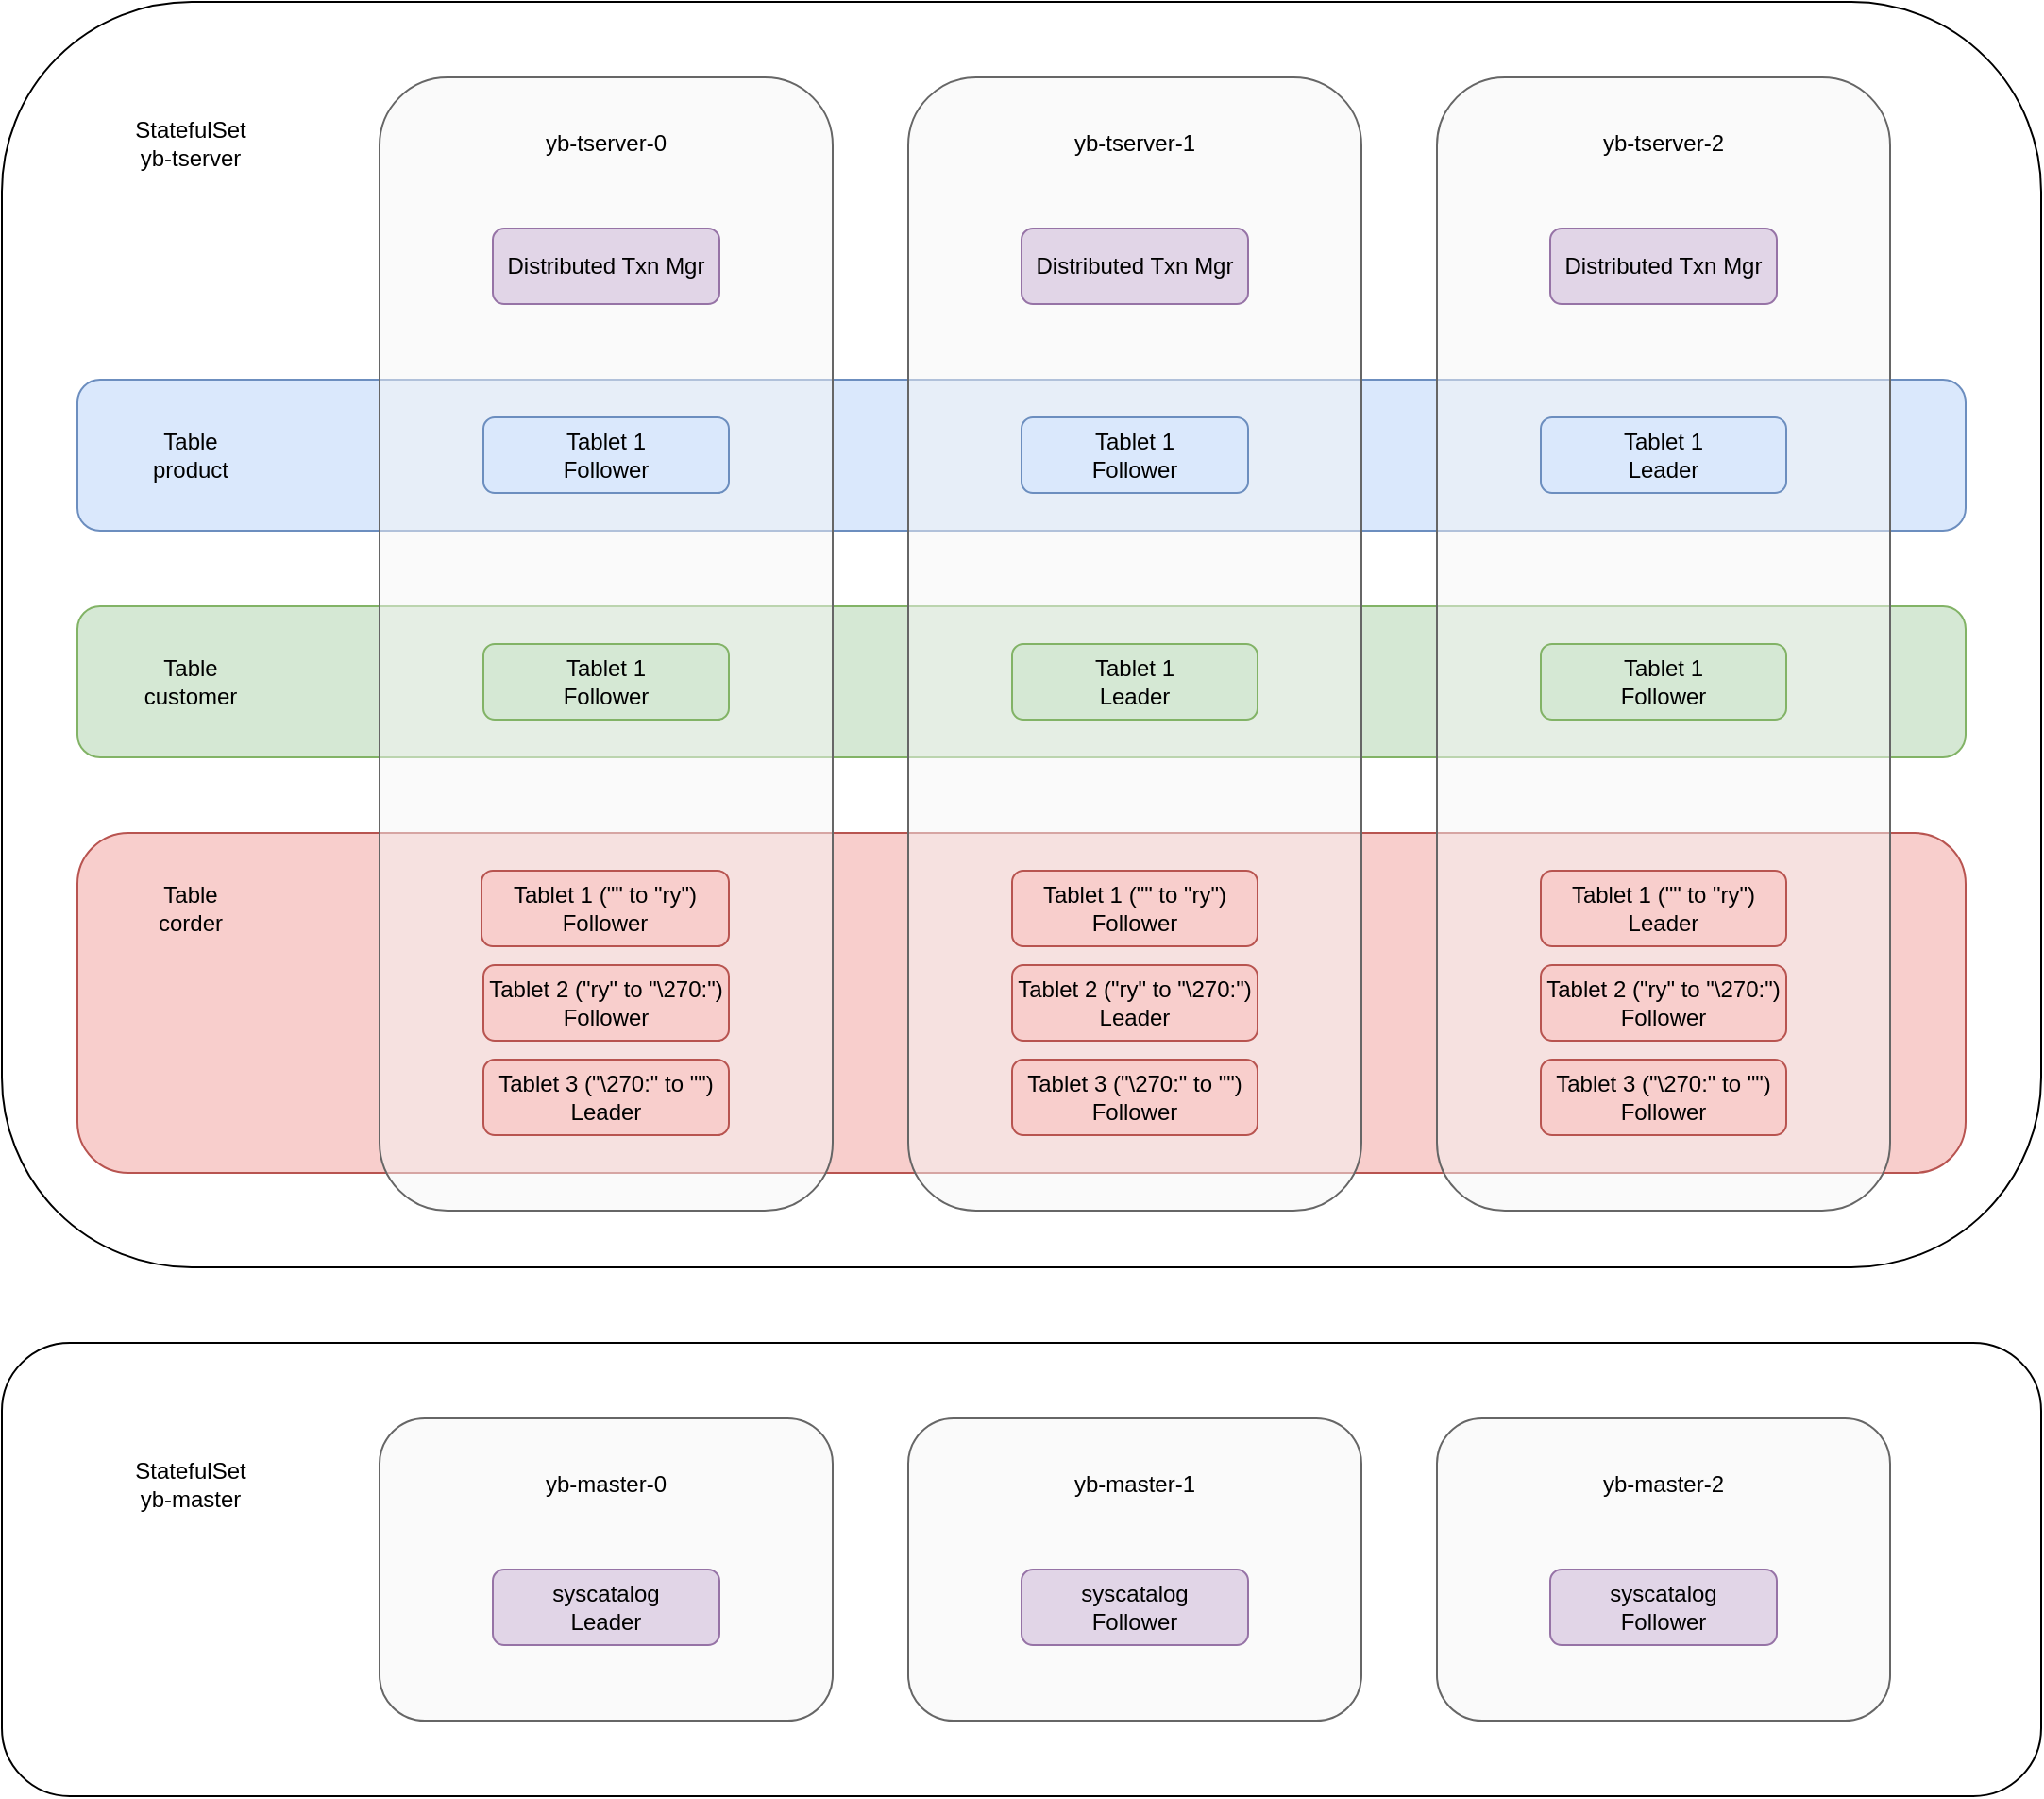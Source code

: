 <mxfile version="26.2.12">
  <diagram name="Seite-1" id="WuVaBYyhBkmRj32EmmQb">
    <mxGraphModel dx="2176" dy="1240" grid="1" gridSize="10" guides="1" tooltips="1" connect="1" arrows="1" fold="1" page="1" pageScale="1" pageWidth="827" pageHeight="1169" math="0" shadow="0">
      <root>
        <mxCell id="0" />
        <mxCell id="1" parent="0" />
        <mxCell id="0wmGSbIT42nQwoMOKgrX-37" value="" style="rounded=1;whiteSpace=wrap;html=1;" parent="1" vertex="1">
          <mxGeometry y="790" width="1080" height="240" as="geometry" />
        </mxCell>
        <mxCell id="0wmGSbIT42nQwoMOKgrX-27" value="" style="rounded=1;whiteSpace=wrap;html=1;" parent="1" vertex="1">
          <mxGeometry y="80" width="1080" height="670" as="geometry" />
        </mxCell>
        <mxCell id="0wmGSbIT42nQwoMOKgrX-4" value="" style="rounded=1;whiteSpace=wrap;html=1;fillColor=#f8cecc;strokeColor=#b85450;" parent="1" vertex="1">
          <mxGeometry x="40" y="520" width="1000" height="180" as="geometry" />
        </mxCell>
        <mxCell id="0wmGSbIT42nQwoMOKgrX-3" value="" style="rounded=1;whiteSpace=wrap;html=1;fillColor=#d5e8d4;strokeColor=#82b366;" parent="1" vertex="1">
          <mxGeometry x="40" y="400" width="1000" height="80" as="geometry" />
        </mxCell>
        <mxCell id="0wmGSbIT42nQwoMOKgrX-2" value="" style="rounded=1;whiteSpace=wrap;html=1;fillColor=#dae8fc;strokeColor=#6c8ebf;" parent="1" vertex="1">
          <mxGeometry x="40" y="280" width="1000" height="80" as="geometry" />
        </mxCell>
        <mxCell id="0wmGSbIT42nQwoMOKgrX-1" value="" style="rounded=1;whiteSpace=wrap;html=1;fillColor=#f5f5f5;fontColor=#333333;strokeColor=#666666;fillOpacity=50;" parent="1" vertex="1">
          <mxGeometry x="200" y="120" width="240" height="600" as="geometry" />
        </mxCell>
        <mxCell id="0wmGSbIT42nQwoMOKgrX-5" value="Tablet 1&lt;div&gt;Follower&lt;/div&gt;" style="rounded=1;whiteSpace=wrap;html=1;fillColor=#dae8fc;strokeColor=#6c8ebf;" parent="1" vertex="1">
          <mxGeometry x="255" y="300" width="130" height="40" as="geometry" />
        </mxCell>
        <mxCell id="0wmGSbIT42nQwoMOKgrX-6" value="" style="rounded=1;whiteSpace=wrap;html=1;fillColor=#f5f5f5;fontColor=#333333;strokeColor=#666666;fillOpacity=50;" parent="1" vertex="1">
          <mxGeometry x="480" y="120" width="240" height="600" as="geometry" />
        </mxCell>
        <mxCell id="0wmGSbIT42nQwoMOKgrX-7" value="" style="rounded=1;whiteSpace=wrap;html=1;fillColor=#f5f5f5;fontColor=#333333;strokeColor=#666666;fillOpacity=50;" parent="1" vertex="1">
          <mxGeometry x="760" y="120" width="240" height="600" as="geometry" />
        </mxCell>
        <mxCell id="0wmGSbIT42nQwoMOKgrX-8" value="Table&lt;div&gt;product&lt;/div&gt;" style="text;html=1;align=center;verticalAlign=middle;whiteSpace=wrap;rounded=0;" parent="1" vertex="1">
          <mxGeometry x="70" y="305" width="60" height="30" as="geometry" />
        </mxCell>
        <mxCell id="0wmGSbIT42nQwoMOKgrX-9" value="Table&lt;div&gt;customer&lt;/div&gt;" style="text;html=1;align=center;verticalAlign=middle;whiteSpace=wrap;rounded=0;" parent="1" vertex="1">
          <mxGeometry x="70" y="425" width="60" height="30" as="geometry" />
        </mxCell>
        <mxCell id="0wmGSbIT42nQwoMOKgrX-10" value="Table&lt;div&gt;corder&lt;/div&gt;" style="text;html=1;align=center;verticalAlign=middle;whiteSpace=wrap;rounded=0;" parent="1" vertex="1">
          <mxGeometry x="70" y="545" width="60" height="30" as="geometry" />
        </mxCell>
        <mxCell id="0wmGSbIT42nQwoMOKgrX-11" value="Tablet 1&lt;div&gt;Follower&lt;/div&gt;" style="rounded=1;whiteSpace=wrap;html=1;fillColor=#dae8fc;strokeColor=#6c8ebf;" parent="1" vertex="1">
          <mxGeometry x="540" y="300" width="120" height="40" as="geometry" />
        </mxCell>
        <mxCell id="0wmGSbIT42nQwoMOKgrX-12" value="Tablet 1&lt;div&gt;Leader&lt;/div&gt;" style="rounded=1;whiteSpace=wrap;html=1;fillColor=#dae8fc;strokeColor=#6c8ebf;" parent="1" vertex="1">
          <mxGeometry x="815" y="300" width="130" height="40" as="geometry" />
        </mxCell>
        <mxCell id="0wmGSbIT42nQwoMOKgrX-14" value="Tablet 1&amp;nbsp;(&quot;&quot; to &quot;ry&quot;)&lt;div&gt;Follower&lt;/div&gt;" style="rounded=1;whiteSpace=wrap;html=1;fillColor=#f8cecc;strokeColor=#b85450;" parent="1" vertex="1">
          <mxGeometry x="254" y="540" width="131" height="40" as="geometry" />
        </mxCell>
        <mxCell id="0wmGSbIT42nQwoMOKgrX-15" value="Tablet 1 (&quot;&quot; to &quot;ry&quot;)&lt;div&gt;Follower&lt;/div&gt;" style="rounded=1;whiteSpace=wrap;html=1;fillColor=#f8cecc;strokeColor=#b85450;" parent="1" vertex="1">
          <mxGeometry x="535" y="540" width="130" height="40" as="geometry" />
        </mxCell>
        <mxCell id="0wmGSbIT42nQwoMOKgrX-16" value="Tablet 1&amp;nbsp;(&quot;&quot; to &quot;ry&quot;)&lt;div&gt;Leader&lt;/div&gt;" style="rounded=1;whiteSpace=wrap;html=1;fillColor=#f8cecc;strokeColor=#b85450;" parent="1" vertex="1">
          <mxGeometry x="815" y="540" width="130" height="40" as="geometry" />
        </mxCell>
        <mxCell id="0wmGSbIT42nQwoMOKgrX-17" value="Tablet 1&lt;div&gt;Follower&lt;/div&gt;" style="rounded=1;whiteSpace=wrap;html=1;fillColor=#d5e8d4;strokeColor=#82b366;" parent="1" vertex="1">
          <mxGeometry x="255" y="420" width="130" height="40" as="geometry" />
        </mxCell>
        <mxCell id="0wmGSbIT42nQwoMOKgrX-18" value="Tablet 1&lt;div&gt;Leader&lt;/div&gt;" style="rounded=1;whiteSpace=wrap;html=1;fillColor=#d5e8d4;strokeColor=#82b366;" parent="1" vertex="1">
          <mxGeometry x="535" y="420" width="130" height="40" as="geometry" />
        </mxCell>
        <mxCell id="0wmGSbIT42nQwoMOKgrX-19" value="Tablet 1&lt;div&gt;Follower&lt;/div&gt;" style="rounded=1;whiteSpace=wrap;html=1;fillColor=#d5e8d4;strokeColor=#82b366;" parent="1" vertex="1">
          <mxGeometry x="815" y="420" width="130" height="40" as="geometry" />
        </mxCell>
        <mxCell id="0wmGSbIT42nQwoMOKgrX-20" value="yb-tserver-0" style="text;html=1;align=center;verticalAlign=middle;whiteSpace=wrap;rounded=0;" parent="1" vertex="1">
          <mxGeometry x="275" y="140" width="90" height="30" as="geometry" />
        </mxCell>
        <mxCell id="0wmGSbIT42nQwoMOKgrX-21" value="yb-tserver-1" style="text;html=1;align=center;verticalAlign=middle;whiteSpace=wrap;rounded=0;" parent="1" vertex="1">
          <mxGeometry x="555" y="140" width="90" height="30" as="geometry" />
        </mxCell>
        <mxCell id="0wmGSbIT42nQwoMOKgrX-22" value="yb-tserver-2" style="text;html=1;align=center;verticalAlign=middle;whiteSpace=wrap;rounded=0;" parent="1" vertex="1">
          <mxGeometry x="835" y="140" width="90" height="30" as="geometry" />
        </mxCell>
        <mxCell id="0wmGSbIT42nQwoMOKgrX-24" value="Distributed Txn Mgr" style="rounded=1;whiteSpace=wrap;html=1;fillColor=#e1d5e7;strokeColor=#9673a6;" parent="1" vertex="1">
          <mxGeometry x="260" y="200" width="120" height="40" as="geometry" />
        </mxCell>
        <mxCell id="0wmGSbIT42nQwoMOKgrX-25" value="Distributed Txn Mgr" style="rounded=1;whiteSpace=wrap;html=1;fillColor=#e1d5e7;strokeColor=#9673a6;" parent="1" vertex="1">
          <mxGeometry x="540" y="200" width="120" height="40" as="geometry" />
        </mxCell>
        <mxCell id="0wmGSbIT42nQwoMOKgrX-26" value="Distributed Txn Mgr" style="rounded=1;whiteSpace=wrap;html=1;fillColor=#e1d5e7;strokeColor=#9673a6;" parent="1" vertex="1">
          <mxGeometry x="820" y="200" width="120" height="40" as="geometry" />
        </mxCell>
        <mxCell id="0wmGSbIT42nQwoMOKgrX-28" value="" style="rounded=1;whiteSpace=wrap;html=1;fillColor=#f5f5f5;fontColor=#333333;strokeColor=#666666;fillOpacity=50;" parent="1" vertex="1">
          <mxGeometry x="200" y="830" width="240" height="160" as="geometry" />
        </mxCell>
        <mxCell id="0wmGSbIT42nQwoMOKgrX-29" value="" style="rounded=1;whiteSpace=wrap;html=1;fillColor=#f5f5f5;fontColor=#333333;strokeColor=#666666;fillOpacity=50;" parent="1" vertex="1">
          <mxGeometry x="480" y="830" width="240" height="160" as="geometry" />
        </mxCell>
        <mxCell id="0wmGSbIT42nQwoMOKgrX-30" value="" style="rounded=1;whiteSpace=wrap;html=1;fillColor=#f5f5f5;fontColor=#333333;strokeColor=#666666;fillOpacity=50;" parent="1" vertex="1">
          <mxGeometry x="760" y="830" width="240" height="160" as="geometry" />
        </mxCell>
        <mxCell id="0wmGSbIT42nQwoMOKgrX-31" value="yb-master-0" style="text;html=1;align=center;verticalAlign=middle;whiteSpace=wrap;rounded=0;" parent="1" vertex="1">
          <mxGeometry x="275" y="850" width="90" height="30" as="geometry" />
        </mxCell>
        <mxCell id="0wmGSbIT42nQwoMOKgrX-32" value="yb-master-1" style="text;html=1;align=center;verticalAlign=middle;whiteSpace=wrap;rounded=0;" parent="1" vertex="1">
          <mxGeometry x="555" y="850" width="90" height="30" as="geometry" />
        </mxCell>
        <mxCell id="0wmGSbIT42nQwoMOKgrX-33" value="yb-master-2" style="text;html=1;align=center;verticalAlign=middle;whiteSpace=wrap;rounded=0;" parent="1" vertex="1">
          <mxGeometry x="835" y="850" width="90" height="30" as="geometry" />
        </mxCell>
        <mxCell id="0wmGSbIT42nQwoMOKgrX-34" value="syscatalog&lt;div&gt;Leader&lt;/div&gt;" style="rounded=1;whiteSpace=wrap;html=1;fillColor=#e1d5e7;strokeColor=#9673a6;" parent="1" vertex="1">
          <mxGeometry x="260" y="910" width="120" height="40" as="geometry" />
        </mxCell>
        <mxCell id="0wmGSbIT42nQwoMOKgrX-35" value="syscatalog&lt;div&gt;Follower&lt;/div&gt;" style="rounded=1;whiteSpace=wrap;html=1;fillColor=#e1d5e7;strokeColor=#9673a6;" parent="1" vertex="1">
          <mxGeometry x="540" y="910" width="120" height="40" as="geometry" />
        </mxCell>
        <mxCell id="0wmGSbIT42nQwoMOKgrX-36" value="syscatalog&lt;div&gt;Follower&lt;/div&gt;" style="rounded=1;whiteSpace=wrap;html=1;fillColor=#e1d5e7;strokeColor=#9673a6;" parent="1" vertex="1">
          <mxGeometry x="820" y="910" width="120" height="40" as="geometry" />
        </mxCell>
        <mxCell id="0wmGSbIT42nQwoMOKgrX-38" value="StatefulSet&lt;div&gt;yb-tserver&lt;/div&gt;" style="text;html=1;align=center;verticalAlign=middle;whiteSpace=wrap;rounded=0;" parent="1" vertex="1">
          <mxGeometry x="70" y="140" width="60" height="30" as="geometry" />
        </mxCell>
        <mxCell id="0wmGSbIT42nQwoMOKgrX-39" value="StatefulSet&lt;div&gt;yb-master&lt;/div&gt;" style="text;html=1;align=center;verticalAlign=middle;whiteSpace=wrap;rounded=0;" parent="1" vertex="1">
          <mxGeometry x="70" y="850" width="60" height="30" as="geometry" />
        </mxCell>
        <mxCell id="vbAvLluD3RCbDQ-4RWO1-1" value="Tablet 2&amp;nbsp;(&quot;ry&quot; to &quot;\270:&quot;)&lt;div&gt;Follower&lt;/div&gt;" style="rounded=1;whiteSpace=wrap;html=1;fillColor=#f8cecc;strokeColor=#b85450;" vertex="1" parent="1">
          <mxGeometry x="255" y="590" width="130" height="40" as="geometry" />
        </mxCell>
        <mxCell id="vbAvLluD3RCbDQ-4RWO1-2" value="Tablet 2&amp;nbsp;(&quot;ry&quot; to &quot;\270:&quot;)&lt;br&gt;&lt;div&gt;Leader&lt;/div&gt;" style="rounded=1;whiteSpace=wrap;html=1;fillColor=#f8cecc;strokeColor=#b85450;" vertex="1" parent="1">
          <mxGeometry x="535" y="590" width="130" height="40" as="geometry" />
        </mxCell>
        <mxCell id="vbAvLluD3RCbDQ-4RWO1-3" value="Tablet 2&amp;nbsp;(&quot;ry&quot; to &quot;\270:&quot;)&lt;br&gt;&lt;div&gt;Follower&lt;/div&gt;" style="rounded=1;whiteSpace=wrap;html=1;fillColor=#f8cecc;strokeColor=#b85450;" vertex="1" parent="1">
          <mxGeometry x="815" y="590" width="130" height="40" as="geometry" />
        </mxCell>
        <mxCell id="vbAvLluD3RCbDQ-4RWO1-4" value="Tablet 3&amp;nbsp;(&quot;\270:&quot; to &quot;&quot;)&lt;div&gt;Leader&lt;/div&gt;" style="rounded=1;whiteSpace=wrap;html=1;fillColor=#f8cecc;strokeColor=#b85450;" vertex="1" parent="1">
          <mxGeometry x="255" y="640" width="130" height="40" as="geometry" />
        </mxCell>
        <mxCell id="vbAvLluD3RCbDQ-4RWO1-5" value="Tablet 3&amp;nbsp;(&quot;\270:&quot; to &quot;&quot;)&lt;div&gt;Follower&lt;/div&gt;" style="rounded=1;whiteSpace=wrap;html=1;fillColor=#f8cecc;strokeColor=#b85450;" vertex="1" parent="1">
          <mxGeometry x="535" y="640" width="130" height="40" as="geometry" />
        </mxCell>
        <mxCell id="vbAvLluD3RCbDQ-4RWO1-6" value="Tablet 3&amp;nbsp;(&quot;\270:&quot; to &quot;&quot;)&lt;div&gt;Follower&lt;/div&gt;" style="rounded=1;whiteSpace=wrap;html=1;fillColor=#f8cecc;strokeColor=#b85450;" vertex="1" parent="1">
          <mxGeometry x="815" y="640" width="130" height="40" as="geometry" />
        </mxCell>
      </root>
    </mxGraphModel>
  </diagram>
</mxfile>
